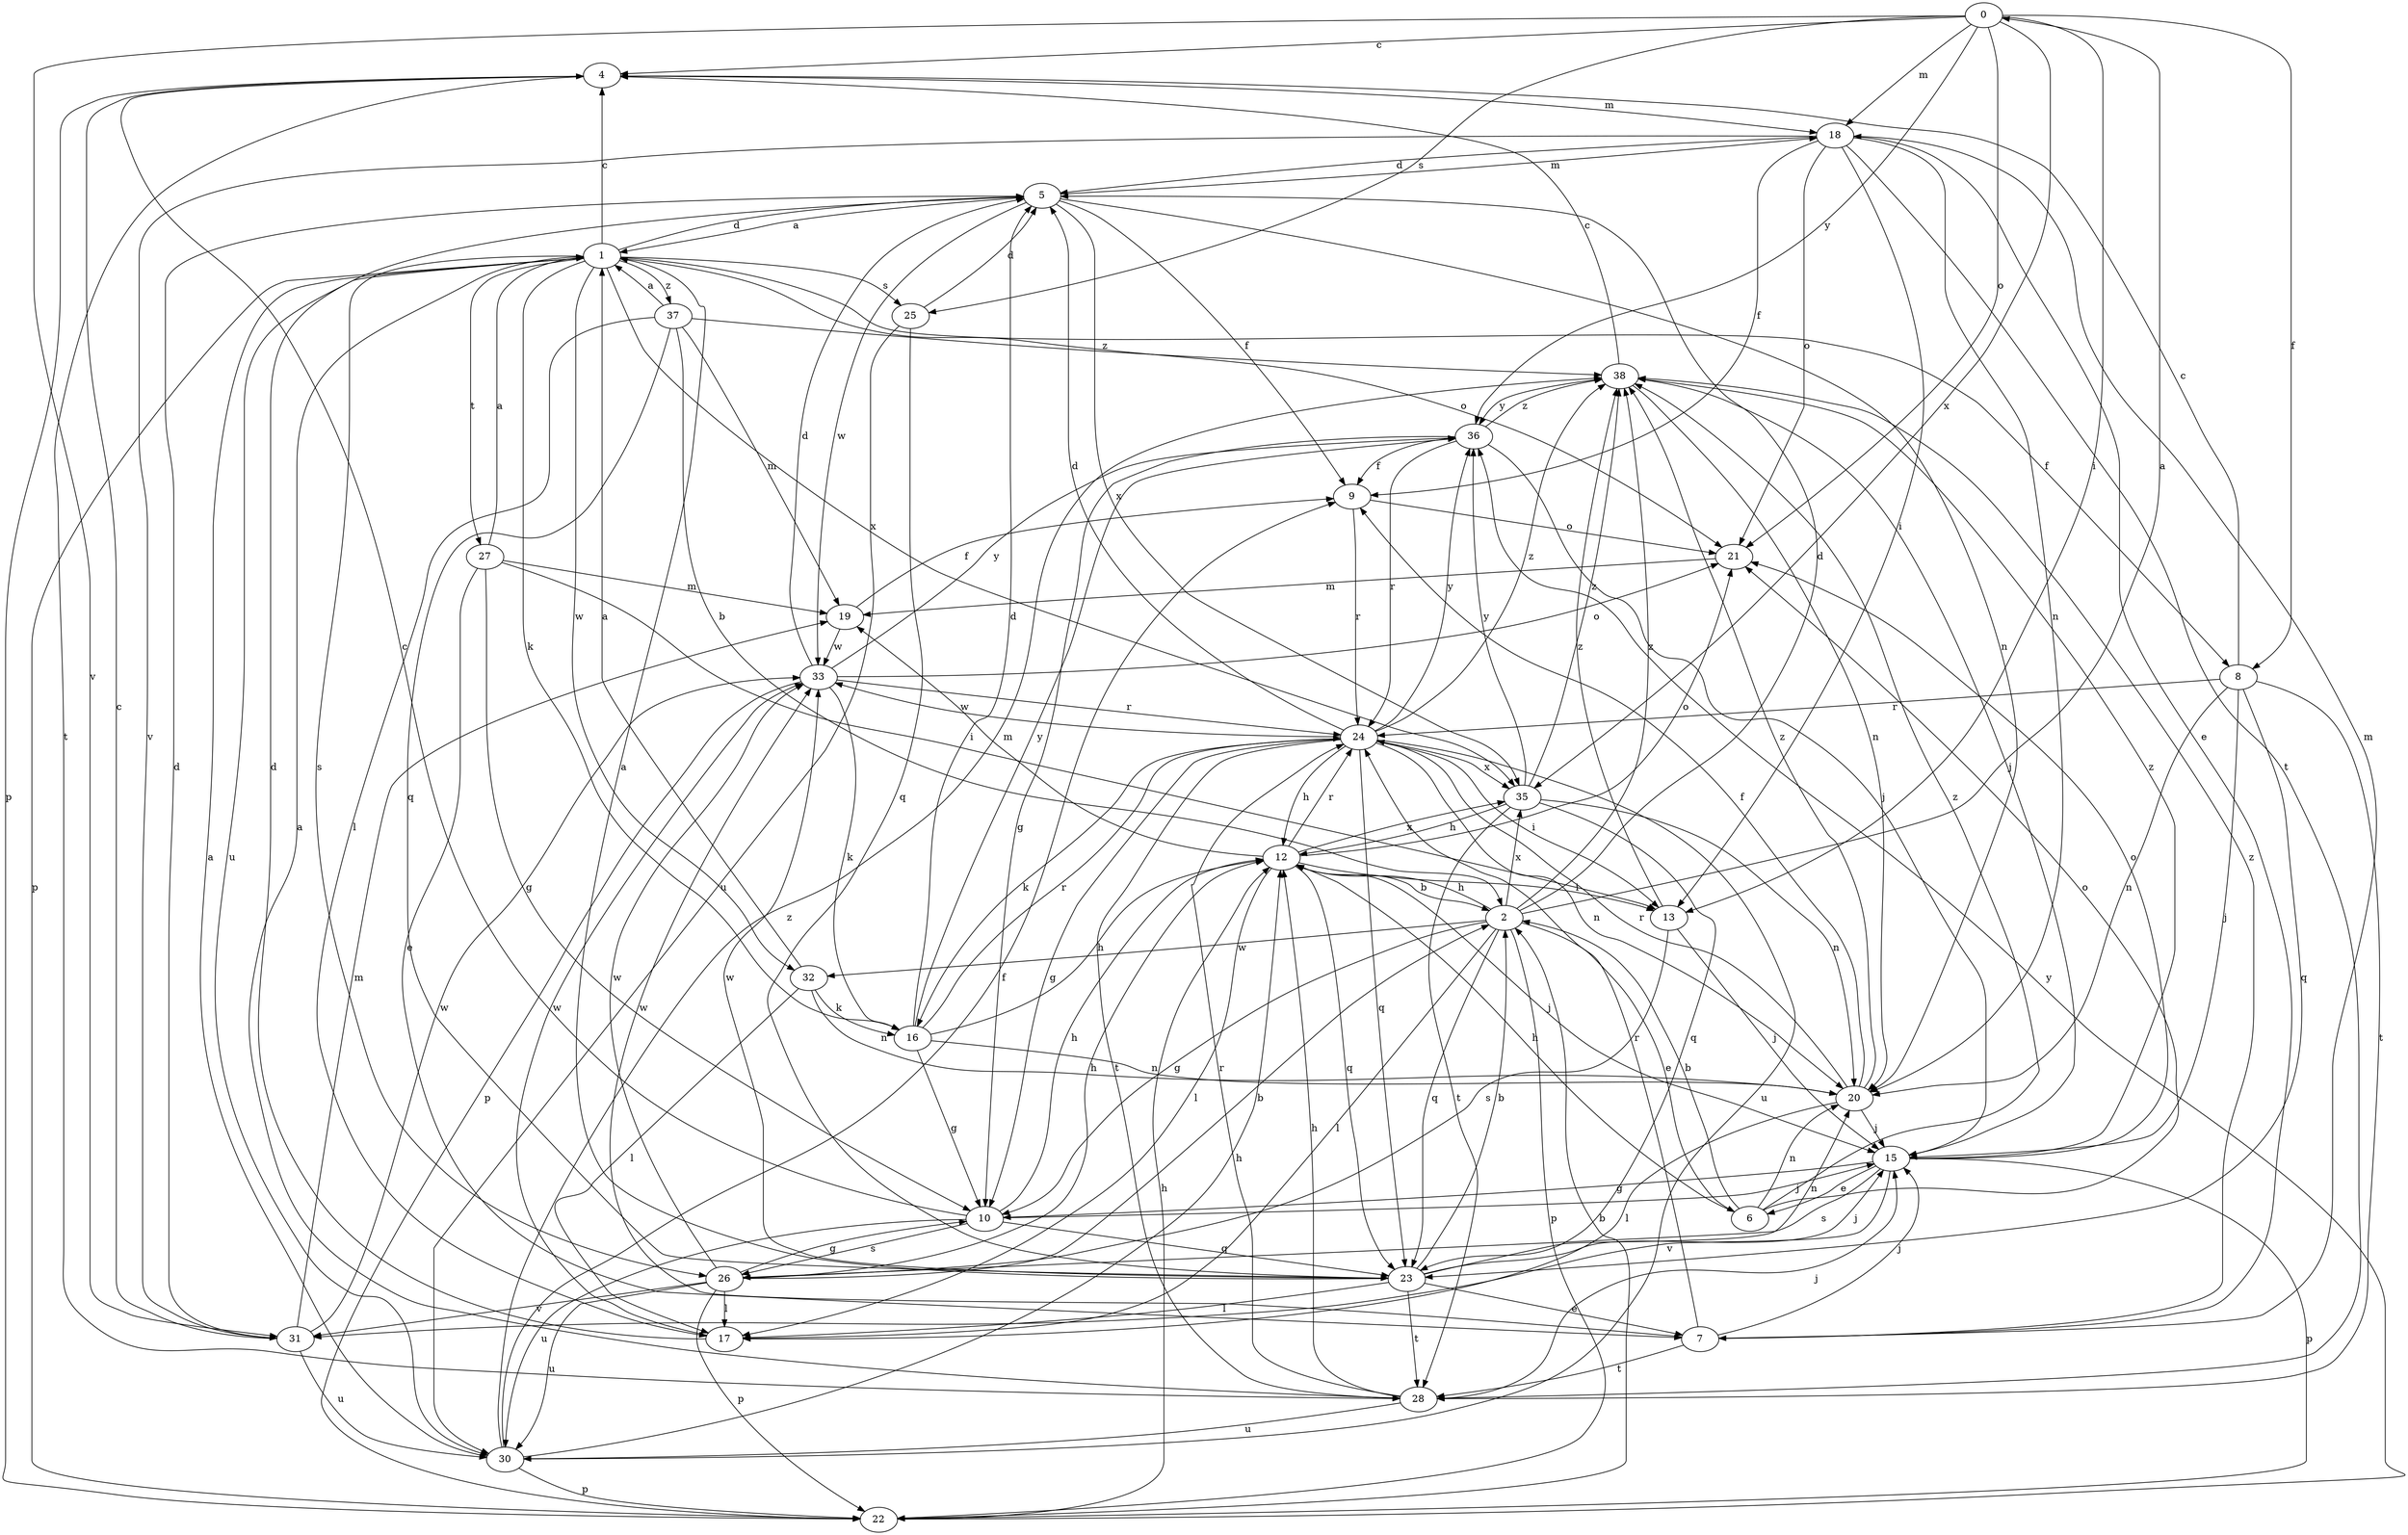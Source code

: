 strict digraph  {
0;
1;
2;
4;
5;
6;
7;
8;
9;
10;
12;
13;
15;
16;
17;
18;
19;
20;
21;
22;
23;
24;
25;
26;
27;
28;
30;
31;
32;
33;
35;
36;
37;
38;
0 -> 4  [label=c];
0 -> 8  [label=f];
0 -> 13  [label=i];
0 -> 18  [label=m];
0 -> 21  [label=o];
0 -> 25  [label=s];
0 -> 31  [label=v];
0 -> 35  [label=x];
0 -> 36  [label=y];
1 -> 4  [label=c];
1 -> 5  [label=d];
1 -> 8  [label=f];
1 -> 16  [label=k];
1 -> 21  [label=o];
1 -> 22  [label=p];
1 -> 25  [label=s];
1 -> 26  [label=s];
1 -> 27  [label=t];
1 -> 30  [label=u];
1 -> 32  [label=w];
1 -> 35  [label=x];
1 -> 37  [label=z];
2 -> 0  [label=a];
2 -> 5  [label=d];
2 -> 6  [label=e];
2 -> 10  [label=g];
2 -> 12  [label=h];
2 -> 17  [label=l];
2 -> 22  [label=p];
2 -> 23  [label=q];
2 -> 32  [label=w];
2 -> 35  [label=x];
2 -> 38  [label=z];
4 -> 18  [label=m];
4 -> 22  [label=p];
4 -> 28  [label=t];
5 -> 1  [label=a];
5 -> 9  [label=f];
5 -> 18  [label=m];
5 -> 20  [label=n];
5 -> 33  [label=w];
5 -> 35  [label=x];
6 -> 2  [label=b];
6 -> 12  [label=h];
6 -> 20  [label=n];
6 -> 21  [label=o];
6 -> 38  [label=z];
7 -> 15  [label=j];
7 -> 18  [label=m];
7 -> 24  [label=r];
7 -> 28  [label=t];
7 -> 33  [label=w];
7 -> 38  [label=z];
8 -> 4  [label=c];
8 -> 15  [label=j];
8 -> 20  [label=n];
8 -> 23  [label=q];
8 -> 24  [label=r];
8 -> 28  [label=t];
9 -> 21  [label=o];
9 -> 24  [label=r];
10 -> 4  [label=c];
10 -> 12  [label=h];
10 -> 15  [label=j];
10 -> 23  [label=q];
10 -> 26  [label=s];
10 -> 30  [label=u];
12 -> 2  [label=b];
12 -> 13  [label=i];
12 -> 15  [label=j];
12 -> 17  [label=l];
12 -> 19  [label=m];
12 -> 21  [label=o];
12 -> 23  [label=q];
12 -> 24  [label=r];
12 -> 35  [label=x];
13 -> 15  [label=j];
13 -> 26  [label=s];
13 -> 38  [label=z];
15 -> 6  [label=e];
15 -> 10  [label=g];
15 -> 21  [label=o];
15 -> 22  [label=p];
15 -> 26  [label=s];
15 -> 31  [label=v];
15 -> 38  [label=z];
16 -> 5  [label=d];
16 -> 10  [label=g];
16 -> 12  [label=h];
16 -> 20  [label=n];
16 -> 24  [label=r];
16 -> 36  [label=y];
17 -> 5  [label=d];
17 -> 33  [label=w];
18 -> 5  [label=d];
18 -> 7  [label=e];
18 -> 9  [label=f];
18 -> 13  [label=i];
18 -> 20  [label=n];
18 -> 21  [label=o];
18 -> 28  [label=t];
18 -> 31  [label=v];
19 -> 9  [label=f];
19 -> 33  [label=w];
20 -> 9  [label=f];
20 -> 15  [label=j];
20 -> 17  [label=l];
20 -> 24  [label=r];
20 -> 38  [label=z];
21 -> 19  [label=m];
22 -> 2  [label=b];
22 -> 12  [label=h];
22 -> 36  [label=y];
23 -> 1  [label=a];
23 -> 2  [label=b];
23 -> 7  [label=e];
23 -> 15  [label=j];
23 -> 17  [label=l];
23 -> 20  [label=n];
23 -> 28  [label=t];
23 -> 33  [label=w];
24 -> 5  [label=d];
24 -> 10  [label=g];
24 -> 12  [label=h];
24 -> 13  [label=i];
24 -> 16  [label=k];
24 -> 20  [label=n];
24 -> 23  [label=q];
24 -> 28  [label=t];
24 -> 30  [label=u];
24 -> 33  [label=w];
24 -> 35  [label=x];
24 -> 36  [label=y];
24 -> 38  [label=z];
25 -> 5  [label=d];
25 -> 23  [label=q];
25 -> 30  [label=u];
26 -> 2  [label=b];
26 -> 10  [label=g];
26 -> 12  [label=h];
26 -> 17  [label=l];
26 -> 22  [label=p];
26 -> 30  [label=u];
26 -> 31  [label=v];
26 -> 33  [label=w];
27 -> 1  [label=a];
27 -> 7  [label=e];
27 -> 10  [label=g];
27 -> 13  [label=i];
27 -> 19  [label=m];
28 -> 1  [label=a];
28 -> 12  [label=h];
28 -> 15  [label=j];
28 -> 24  [label=r];
28 -> 30  [label=u];
30 -> 1  [label=a];
30 -> 9  [label=f];
30 -> 12  [label=h];
30 -> 22  [label=p];
30 -> 38  [label=z];
31 -> 4  [label=c];
31 -> 5  [label=d];
31 -> 19  [label=m];
31 -> 30  [label=u];
31 -> 33  [label=w];
32 -> 1  [label=a];
32 -> 16  [label=k];
32 -> 17  [label=l];
32 -> 20  [label=n];
33 -> 5  [label=d];
33 -> 16  [label=k];
33 -> 21  [label=o];
33 -> 22  [label=p];
33 -> 24  [label=r];
33 -> 36  [label=y];
35 -> 12  [label=h];
35 -> 20  [label=n];
35 -> 23  [label=q];
35 -> 28  [label=t];
35 -> 36  [label=y];
35 -> 38  [label=z];
36 -> 9  [label=f];
36 -> 10  [label=g];
36 -> 15  [label=j];
36 -> 24  [label=r];
36 -> 38  [label=z];
37 -> 1  [label=a];
37 -> 2  [label=b];
37 -> 17  [label=l];
37 -> 19  [label=m];
37 -> 23  [label=q];
37 -> 38  [label=z];
38 -> 4  [label=c];
38 -> 15  [label=j];
38 -> 20  [label=n];
38 -> 36  [label=y];
}
